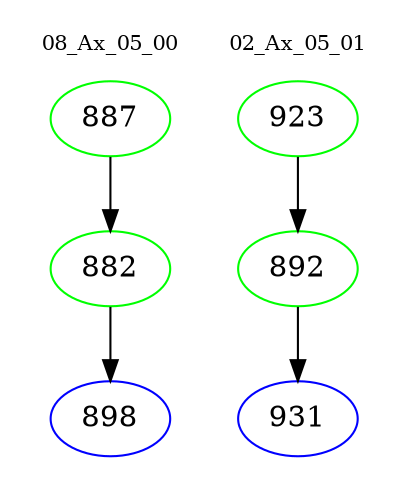 digraph{
subgraph cluster_0 {
color = white
label = "08_Ax_05_00";
fontsize=10;
T0_887 [label="887", color="green"]
T0_887 -> T0_882 [color="black"]
T0_882 [label="882", color="green"]
T0_882 -> T0_898 [color="black"]
T0_898 [label="898", color="blue"]
}
subgraph cluster_1 {
color = white
label = "02_Ax_05_01";
fontsize=10;
T1_923 [label="923", color="green"]
T1_923 -> T1_892 [color="black"]
T1_892 [label="892", color="green"]
T1_892 -> T1_931 [color="black"]
T1_931 [label="931", color="blue"]
}
}
